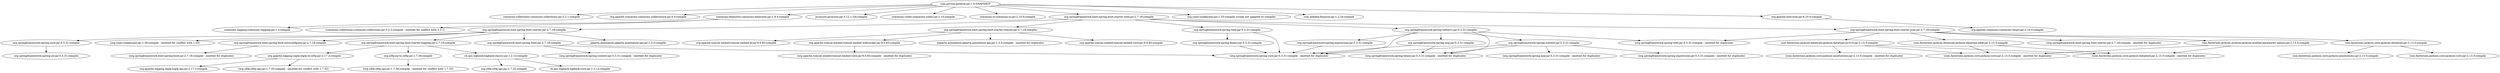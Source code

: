 digraph jdk8 {
	"com.govuln:general:jar:1.0-SNAPSHOT" -> "commons-collections:commons-collections:jar:3.2.1:compile" ; 
	"com.govuln:general:jar:1.0-SNAPSHOT" -> "org.apache.commons:commons-collections4:jar:4.0:compile" ; 
	"com.govuln:general:jar:1.0-SNAPSHOT" -> "commons-beanutils:commons-beanutils:jar:1.9.4:compile" ; 
	"com.govuln:general:jar:1.0-SNAPSHOT" -> "javassist:javassist:jar:3.12.1.GA:compile" ; 
	"com.govuln:general:jar:1.0-SNAPSHOT" -> "commons-codec:commons-codec:jar:1.15:compile" ; 
	"com.govuln:general:jar:1.0-SNAPSHOT" -> "commons-io:commons-io:jar:2.10.0:compile" ; 
	"com.govuln:general:jar:1.0-SNAPSHOT" -> "org.springframework.boot:spring-boot-starter-web:jar:2.7.18:compile" ; 
	"com.govuln:general:jar:1.0-SNAPSHOT" -> "org.yaml:snakeyaml:jar:1.33:compile (scope not updated to compile)" ; 
	"com.govuln:general:jar:1.0-SNAPSHOT" -> "com.alibaba:fastjson:jar:1.2.24:compile" ; 
	"com.govuln:general:jar:1.0-SNAPSHOT" -> "org.apache.bcel:bcel:jar:6.10.0:compile" ; 
	"commons-beanutils:commons-beanutils:jar:1.9.4:compile" -> "commons-logging:commons-logging:jar:1.2:compile" ; 
	"commons-beanutils:commons-beanutils:jar:1.9.4:compile" -> "(commons-collections:commons-collections:jar:3.2.2:compile - omitted for conflict with 3.2.1)" ; 
	"org.springframework.boot:spring-boot-starter-web:jar:2.7.18:compile" -> "org.springframework.boot:spring-boot-starter:jar:2.7.18:compile" ; 
	"org.springframework.boot:spring-boot-starter-web:jar:2.7.18:compile" -> "org.springframework.boot:spring-boot-starter-json:jar:2.7.18:compile" ; 
	"org.springframework.boot:spring-boot-starter-web:jar:2.7.18:compile" -> "org.springframework.boot:spring-boot-starter-tomcat:jar:2.7.18:compile" ; 
	"org.springframework.boot:spring-boot-starter-web:jar:2.7.18:compile" -> "org.springframework:spring-web:jar:5.3.31:compile" ; 
	"org.springframework.boot:spring-boot-starter-web:jar:2.7.18:compile" -> "org.springframework:spring-webmvc:jar:5.3.31:compile" ; 
	"org.springframework.boot:spring-boot-starter:jar:2.7.18:compile" -> "org.springframework.boot:spring-boot:jar:2.7.18:compile" ; 
	"org.springframework.boot:spring-boot-starter:jar:2.7.18:compile" -> "org.springframework.boot:spring-boot-autoconfigure:jar:2.7.18:compile" ; 
	"org.springframework.boot:spring-boot-starter:jar:2.7.18:compile" -> "org.springframework.boot:spring-boot-starter-logging:jar:2.7.18:compile" ; 
	"org.springframework.boot:spring-boot-starter:jar:2.7.18:compile" -> "jakarta.annotation:jakarta.annotation-api:jar:1.3.5:compile" ; 
	"org.springframework.boot:spring-boot-starter:jar:2.7.18:compile" -> "org.springframework:spring-core:jar:5.3.31:compile" ; 
	"org.springframework.boot:spring-boot-starter:jar:2.7.18:compile" -> "(org.yaml:snakeyaml:jar:1.30:compile - omitted for conflict with 1.33)" ; 
	"org.springframework.boot:spring-boot:jar:2.7.18:compile" -> "(org.springframework:spring-core:jar:5.3.31:compile - omitted for duplicate)" ; 
	"org.springframework.boot:spring-boot:jar:2.7.18:compile" -> "(org.springframework:spring-context:jar:5.3.31:compile - omitted for duplicate)" ; 
	"org.springframework.boot:spring-boot-autoconfigure:jar:2.7.18:compile" -> "(org.springframework.boot:spring-boot:jar:2.7.18:compile - omitted for duplicate)" ; 
	"org.springframework.boot:spring-boot-starter-logging:jar:2.7.18:compile" -> "ch.qos.logback:logback-classic:jar:1.2.12:compile" ; 
	"org.springframework.boot:spring-boot-starter-logging:jar:2.7.18:compile" -> "org.apache.logging.log4j:log4j-to-slf4j:jar:2.17.2:compile" ; 
	"org.springframework.boot:spring-boot-starter-logging:jar:2.7.18:compile" -> "org.slf4j:jul-to-slf4j:jar:1.7.36:compile" ; 
	"ch.qos.logback:logback-classic:jar:1.2.12:compile" -> "ch.qos.logback:logback-core:jar:1.2.12:compile" ; 
	"ch.qos.logback:logback-classic:jar:1.2.12:compile" -> "org.slf4j:slf4j-api:jar:1.7.32:compile" ; 
	"org.apache.logging.log4j:log4j-to-slf4j:jar:2.17.2:compile" -> "(org.slf4j:slf4j-api:jar:1.7.35:compile - omitted for conflict with 1.7.32)" ; 
	"org.apache.logging.log4j:log4j-to-slf4j:jar:2.17.2:compile" -> "org.apache.logging.log4j:log4j-api:jar:2.17.2:compile" ; 
	"org.slf4j:jul-to-slf4j:jar:1.7.36:compile" -> "(org.slf4j:slf4j-api:jar:1.7.36:compile - omitted for conflict with 1.7.32)" ; 
	"org.springframework:spring-core:jar:5.3.31:compile" -> "org.springframework:spring-jcl:jar:5.3.31:compile" ; 
	"org.springframework.boot:spring-boot-starter-json:jar:2.7.18:compile" -> "(org.springframework.boot:spring-boot-starter:jar:2.7.18:compile - omitted for duplicate)" ; 
	"org.springframework.boot:spring-boot-starter-json:jar:2.7.18:compile" -> "(org.springframework:spring-web:jar:5.3.31:compile - omitted for duplicate)" ; 
	"org.springframework.boot:spring-boot-starter-json:jar:2.7.18:compile" -> "com.fasterxml.jackson.core:jackson-databind:jar:2.13.5:compile" ; 
	"org.springframework.boot:spring-boot-starter-json:jar:2.7.18:compile" -> "com.fasterxml.jackson.datatype:jackson-datatype-jdk8:jar:2.13.5:compile" ; 
	"org.springframework.boot:spring-boot-starter-json:jar:2.7.18:compile" -> "com.fasterxml.jackson.datatype:jackson-datatype-jsr310:jar:2.13.5:compile" ; 
	"org.springframework.boot:spring-boot-starter-json:jar:2.7.18:compile" -> "com.fasterxml.jackson.module:jackson-module-parameter-names:jar:2.13.5:compile" ; 
	"com.fasterxml.jackson.core:jackson-databind:jar:2.13.5:compile" -> "com.fasterxml.jackson.core:jackson-annotations:jar:2.13.5:compile" ; 
	"com.fasterxml.jackson.core:jackson-databind:jar:2.13.5:compile" -> "com.fasterxml.jackson.core:jackson-core:jar:2.13.5:compile" ; 
	"com.fasterxml.jackson.datatype:jackson-datatype-jdk8:jar:2.13.5:compile" -> "(com.fasterxml.jackson.core:jackson-core:jar:2.13.5:compile - omitted for duplicate)" ; 
	"com.fasterxml.jackson.datatype:jackson-datatype-jdk8:jar:2.13.5:compile" -> "(com.fasterxml.jackson.core:jackson-databind:jar:2.13.5:compile - omitted for duplicate)" ; 
	"com.fasterxml.jackson.datatype:jackson-datatype-jsr310:jar:2.13.5:compile" -> "(com.fasterxml.jackson.core:jackson-annotations:jar:2.13.5:compile - omitted for duplicate)" ; 
	"com.fasterxml.jackson.datatype:jackson-datatype-jsr310:jar:2.13.5:compile" -> "(com.fasterxml.jackson.core:jackson-core:jar:2.13.5:compile - omitted for duplicate)" ; 
	"com.fasterxml.jackson.datatype:jackson-datatype-jsr310:jar:2.13.5:compile" -> "(com.fasterxml.jackson.core:jackson-databind:jar:2.13.5:compile - omitted for duplicate)" ; 
	"com.fasterxml.jackson.module:jackson-module-parameter-names:jar:2.13.5:compile" -> "(com.fasterxml.jackson.core:jackson-core:jar:2.13.5:compile - omitted for duplicate)" ; 
	"com.fasterxml.jackson.module:jackson-module-parameter-names:jar:2.13.5:compile" -> "(com.fasterxml.jackson.core:jackson-databind:jar:2.13.5:compile - omitted for duplicate)" ; 
	"org.springframework.boot:spring-boot-starter-tomcat:jar:2.7.18:compile" -> "(jakarta.annotation:jakarta.annotation-api:jar:1.3.5:compile - omitted for duplicate)" ; 
	"org.springframework.boot:spring-boot-starter-tomcat:jar:2.7.18:compile" -> "org.apache.tomcat.embed:tomcat-embed-core:jar:9.0.83:compile" ; 
	"org.springframework.boot:spring-boot-starter-tomcat:jar:2.7.18:compile" -> "org.apache.tomcat.embed:tomcat-embed-el:jar:9.0.83:compile" ; 
	"org.springframework.boot:spring-boot-starter-tomcat:jar:2.7.18:compile" -> "org.apache.tomcat.embed:tomcat-embed-websocket:jar:9.0.83:compile" ; 
	"org.apache.tomcat.embed:tomcat-embed-websocket:jar:9.0.83:compile" -> "(org.apache.tomcat.embed:tomcat-embed-core:jar:9.0.83:compile - omitted for duplicate)" ; 
	"org.springframework:spring-web:jar:5.3.31:compile" -> "org.springframework:spring-beans:jar:5.3.31:compile" ; 
	"org.springframework:spring-web:jar:5.3.31:compile" -> "(org.springframework:spring-core:jar:5.3.31:compile - omitted for duplicate)" ; 
	"org.springframework:spring-beans:jar:5.3.31:compile" -> "(org.springframework:spring-core:jar:5.3.31:compile - omitted for duplicate)" ; 
	"org.springframework:spring-webmvc:jar:5.3.31:compile" -> "org.springframework:spring-aop:jar:5.3.31:compile" ; 
	"org.springframework:spring-webmvc:jar:5.3.31:compile" -> "(org.springframework:spring-beans:jar:5.3.31:compile - omitted for duplicate)" ; 
	"org.springframework:spring-webmvc:jar:5.3.31:compile" -> "org.springframework:spring-context:jar:5.3.31:compile" ; 
	"org.springframework:spring-webmvc:jar:5.3.31:compile" -> "(org.springframework:spring-core:jar:5.3.31:compile - omitted for duplicate)" ; 
	"org.springframework:spring-webmvc:jar:5.3.31:compile" -> "org.springframework:spring-expression:jar:5.3.31:compile" ; 
	"org.springframework:spring-webmvc:jar:5.3.31:compile" -> "(org.springframework:spring-web:jar:5.3.31:compile - omitted for duplicate)" ; 
	"org.springframework:spring-aop:jar:5.3.31:compile" -> "(org.springframework:spring-beans:jar:5.3.31:compile - omitted for duplicate)" ; 
	"org.springframework:spring-aop:jar:5.3.31:compile" -> "(org.springframework:spring-core:jar:5.3.31:compile - omitted for duplicate)" ; 
	"org.springframework:spring-context:jar:5.3.31:compile" -> "(org.springframework:spring-aop:jar:5.3.31:compile - omitted for duplicate)" ; 
	"org.springframework:spring-context:jar:5.3.31:compile" -> "(org.springframework:spring-beans:jar:5.3.31:compile - omitted for duplicate)" ; 
	"org.springframework:spring-context:jar:5.3.31:compile" -> "(org.springframework:spring-core:jar:5.3.31:compile - omitted for duplicate)" ; 
	"org.springframework:spring-context:jar:5.3.31:compile" -> "(org.springframework:spring-expression:jar:5.3.31:compile - omitted for duplicate)" ; 
	"org.springframework:spring-expression:jar:5.3.31:compile" -> "(org.springframework:spring-core:jar:5.3.31:compile - omitted for duplicate)" ; 
	"org.apache.bcel:bcel:jar:6.10.0:compile" -> "org.apache.commons:commons-lang3:jar:3.14.0:compile" ; 
}
digraph shiroattack {
	"com.govuln:shiroattack:jar:1.0-SNAPSHOT" -> "org.apache.shiro:shiro-core:jar:1.2.4:compile" ; 
	"com.govuln:shiroattack:jar:1.0-SNAPSHOT" -> "org.javassist:javassist:jar:3.27.0-GA:compile" ; 
	"com.govuln:shiroattack:jar:1.0-SNAPSHOT" -> "commons-collections:commons-collections:jar:3.2.1:compile" ; 
	"org.apache.shiro:shiro-core:jar:1.2.4:compile" -> "org.slf4j:slf4j-api:jar:1.6.4:compile" ; 
	"org.apache.shiro:shiro-core:jar:1.2.4:compile" -> "commons-beanutils:commons-beanutils:jar:1.8.3:compile" ; 
}
